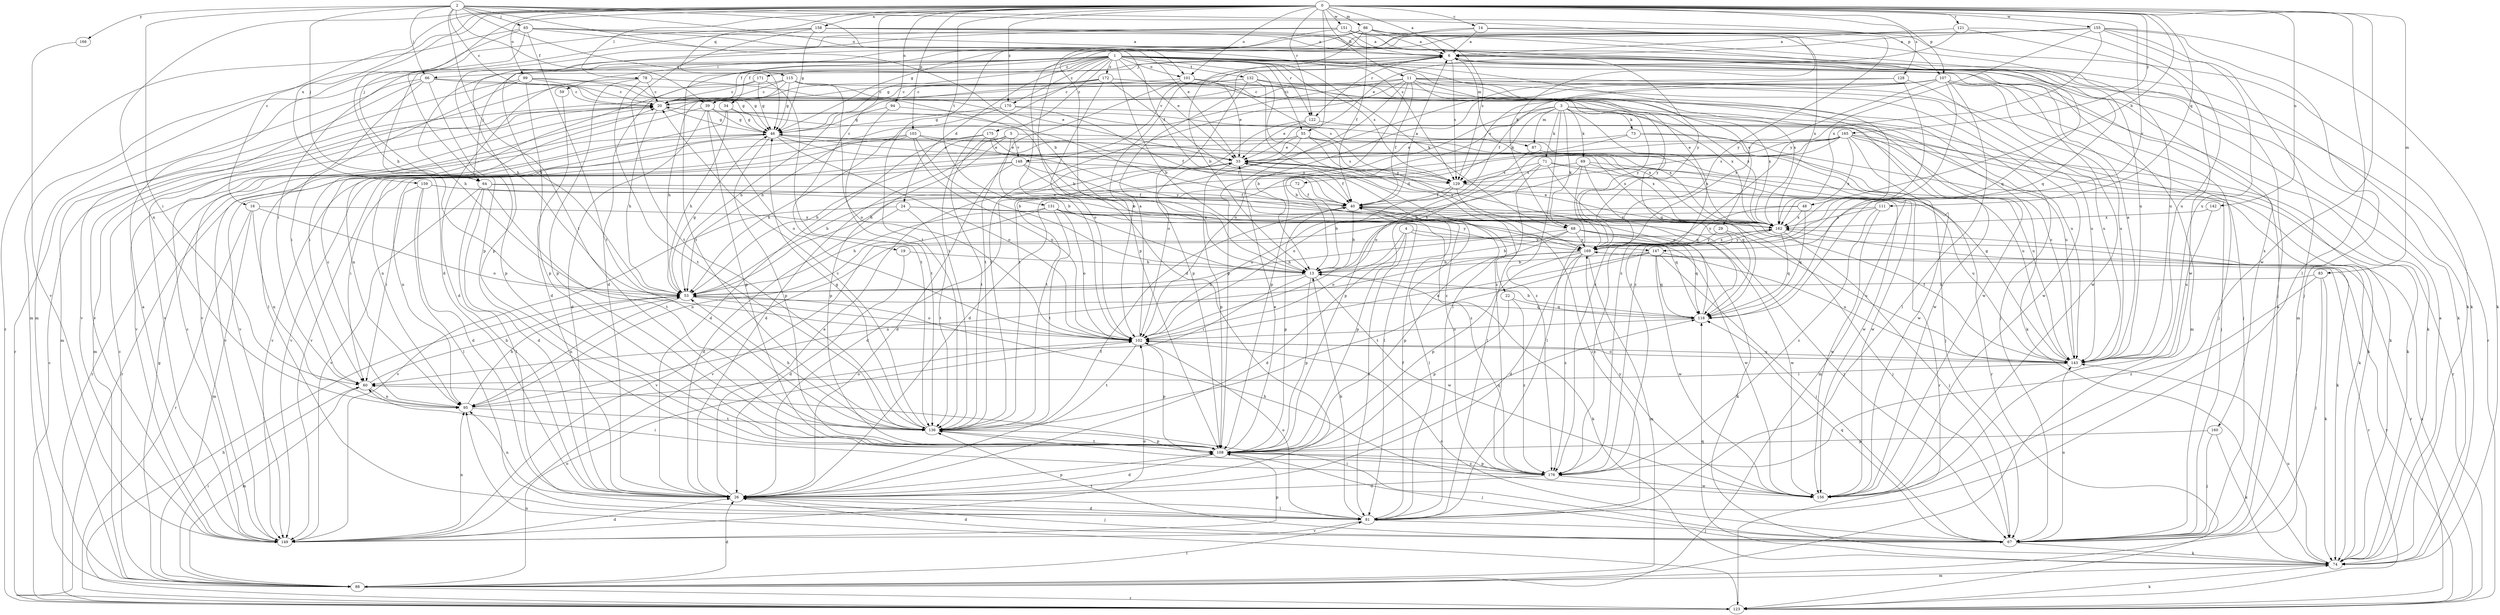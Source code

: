 strict digraph  {
0;
1;
2;
3;
4;
5;
6;
11;
13;
14;
16;
19;
20;
22;
24;
26;
29;
33;
34;
39;
40;
46;
48;
53;
55;
59;
60;
64;
65;
66;
67;
68;
69;
71;
72;
73;
74;
78;
81;
83;
86;
87;
88;
94;
95;
99;
101;
102;
103;
107;
108;
111;
115;
116;
121;
122;
123;
128;
129;
131;
132;
136;
142;
143;
147;
148;
149;
151;
155;
156;
158;
159;
160;
162;
165;
166;
169;
170;
171;
172;
175;
176;
0 -> 6  [label=a];
0 -> 11  [label=b];
0 -> 14  [label=c];
0 -> 16  [label=c];
0 -> 19  [label=c];
0 -> 48  [label=h];
0 -> 53  [label=h];
0 -> 55  [label=i];
0 -> 64  [label=j];
0 -> 78  [label=l];
0 -> 81  [label=l];
0 -> 83  [label=m];
0 -> 86  [label=m];
0 -> 94  [label=n];
0 -> 95  [label=n];
0 -> 99  [label=o];
0 -> 101  [label=o];
0 -> 103  [label=p];
0 -> 107  [label=p];
0 -> 111  [label=q];
0 -> 115  [label=q];
0 -> 121  [label=r];
0 -> 122  [label=r];
0 -> 128  [label=s];
0 -> 131  [label=t];
0 -> 142  [label=u];
0 -> 147  [label=v];
0 -> 151  [label=w];
0 -> 155  [label=w];
0 -> 156  [label=w];
0 -> 158  [label=x];
0 -> 159  [label=x];
0 -> 165  [label=y];
0 -> 170  [label=z];
1 -> 13  [label=b];
1 -> 22  [label=d];
1 -> 24  [label=d];
1 -> 26  [label=d];
1 -> 29  [label=e];
1 -> 33  [label=e];
1 -> 34  [label=f];
1 -> 39  [label=f];
1 -> 46  [label=g];
1 -> 53  [label=h];
1 -> 55  [label=i];
1 -> 59  [label=i];
1 -> 64  [label=j];
1 -> 68  [label=k];
1 -> 101  [label=o];
1 -> 122  [label=r];
1 -> 129  [label=s];
1 -> 132  [label=t];
1 -> 136  [label=t];
1 -> 156  [label=w];
1 -> 160  [label=x];
1 -> 162  [label=x];
1 -> 170  [label=z];
1 -> 171  [label=z];
1 -> 172  [label=z];
1 -> 175  [label=z];
1 -> 176  [label=z];
2 -> 13  [label=b];
2 -> 20  [label=c];
2 -> 39  [label=f];
2 -> 46  [label=g];
2 -> 60  [label=i];
2 -> 64  [label=j];
2 -> 65  [label=j];
2 -> 66  [label=j];
2 -> 68  [label=k];
2 -> 101  [label=o];
2 -> 107  [label=p];
2 -> 129  [label=s];
2 -> 136  [label=t];
2 -> 166  [label=y];
3 -> 13  [label=b];
3 -> 68  [label=k];
3 -> 69  [label=k];
3 -> 71  [label=k];
3 -> 72  [label=k];
3 -> 73  [label=k];
3 -> 87  [label=m];
3 -> 108  [label=p];
3 -> 116  [label=q];
3 -> 143  [label=u];
3 -> 156  [label=w];
3 -> 176  [label=z];
4 -> 26  [label=d];
4 -> 81  [label=l];
4 -> 102  [label=o];
4 -> 147  [label=v];
4 -> 156  [label=w];
5 -> 13  [label=b];
5 -> 26  [label=d];
5 -> 53  [label=h];
5 -> 108  [label=p];
5 -> 143  [label=u];
5 -> 148  [label=v];
6 -> 66  [label=j];
6 -> 74  [label=k];
6 -> 87  [label=m];
6 -> 88  [label=m];
6 -> 102  [label=o];
6 -> 122  [label=r];
6 -> 123  [label=r];
6 -> 129  [label=s];
6 -> 148  [label=v];
11 -> 13  [label=b];
11 -> 20  [label=c];
11 -> 40  [label=f];
11 -> 53  [label=h];
11 -> 67  [label=j];
11 -> 108  [label=p];
11 -> 136  [label=t];
11 -> 143  [label=u];
11 -> 156  [label=w];
11 -> 162  [label=x];
11 -> 176  [label=z];
13 -> 53  [label=h];
13 -> 60  [label=i];
13 -> 74  [label=k];
13 -> 108  [label=p];
13 -> 156  [label=w];
14 -> 6  [label=a];
14 -> 26  [label=d];
14 -> 53  [label=h];
14 -> 74  [label=k];
14 -> 169  [label=y];
16 -> 88  [label=m];
16 -> 95  [label=n];
16 -> 102  [label=o];
16 -> 123  [label=r];
16 -> 162  [label=x];
19 -> 13  [label=b];
19 -> 26  [label=d];
20 -> 46  [label=g];
20 -> 53  [label=h];
20 -> 88  [label=m];
22 -> 108  [label=p];
22 -> 116  [label=q];
22 -> 176  [label=z];
24 -> 26  [label=d];
24 -> 116  [label=q];
24 -> 136  [label=t];
24 -> 149  [label=v];
24 -> 162  [label=x];
26 -> 33  [label=e];
26 -> 40  [label=f];
26 -> 67  [label=j];
26 -> 81  [label=l];
26 -> 95  [label=n];
26 -> 108  [label=p];
29 -> 143  [label=u];
29 -> 169  [label=y];
29 -> 176  [label=z];
33 -> 40  [label=f];
33 -> 53  [label=h];
33 -> 108  [label=p];
33 -> 129  [label=s];
33 -> 156  [label=w];
34 -> 46  [label=g];
34 -> 53  [label=h];
34 -> 95  [label=n];
34 -> 176  [label=z];
39 -> 26  [label=d];
39 -> 46  [label=g];
39 -> 102  [label=o];
39 -> 108  [label=p];
39 -> 149  [label=v];
39 -> 162  [label=x];
40 -> 6  [label=a];
40 -> 13  [label=b];
40 -> 67  [label=j];
40 -> 74  [label=k];
40 -> 81  [label=l];
40 -> 108  [label=p];
40 -> 162  [label=x];
46 -> 33  [label=e];
46 -> 102  [label=o];
46 -> 108  [label=p];
46 -> 123  [label=r];
46 -> 149  [label=v];
46 -> 162  [label=x];
46 -> 169  [label=y];
48 -> 116  [label=q];
48 -> 149  [label=v];
48 -> 162  [label=x];
48 -> 169  [label=y];
53 -> 46  [label=g];
53 -> 95  [label=n];
53 -> 102  [label=o];
53 -> 116  [label=q];
55 -> 33  [label=e];
55 -> 129  [label=s];
55 -> 136  [label=t];
55 -> 149  [label=v];
55 -> 162  [label=x];
55 -> 169  [label=y];
59 -> 26  [label=d];
60 -> 53  [label=h];
60 -> 88  [label=m];
60 -> 95  [label=n];
64 -> 26  [label=d];
64 -> 40  [label=f];
64 -> 81  [label=l];
64 -> 136  [label=t];
64 -> 149  [label=v];
64 -> 162  [label=x];
65 -> 6  [label=a];
65 -> 33  [label=e];
65 -> 40  [label=f];
65 -> 67  [label=j];
65 -> 88  [label=m];
65 -> 108  [label=p];
65 -> 123  [label=r];
65 -> 136  [label=t];
66 -> 20  [label=c];
66 -> 46  [label=g];
66 -> 60  [label=i];
66 -> 108  [label=p];
66 -> 123  [label=r];
66 -> 149  [label=v];
67 -> 6  [label=a];
67 -> 26  [label=d];
67 -> 60  [label=i];
67 -> 74  [label=k];
67 -> 102  [label=o];
67 -> 116  [label=q];
67 -> 136  [label=t];
67 -> 143  [label=u];
68 -> 13  [label=b];
68 -> 53  [label=h];
68 -> 74  [label=k];
68 -> 108  [label=p];
68 -> 116  [label=q];
68 -> 156  [label=w];
68 -> 169  [label=y];
69 -> 81  [label=l];
69 -> 102  [label=o];
69 -> 116  [label=q];
69 -> 123  [label=r];
69 -> 129  [label=s];
69 -> 156  [label=w];
71 -> 13  [label=b];
71 -> 74  [label=k];
71 -> 81  [label=l];
71 -> 88  [label=m];
71 -> 116  [label=q];
71 -> 129  [label=s];
72 -> 13  [label=b];
72 -> 26  [label=d];
72 -> 40  [label=f];
73 -> 26  [label=d];
73 -> 33  [label=e];
73 -> 74  [label=k];
73 -> 123  [label=r];
74 -> 6  [label=a];
74 -> 88  [label=m];
74 -> 116  [label=q];
74 -> 143  [label=u];
78 -> 20  [label=c];
78 -> 26  [label=d];
78 -> 108  [label=p];
78 -> 136  [label=t];
78 -> 162  [label=x];
81 -> 13  [label=b];
81 -> 26  [label=d];
81 -> 40  [label=f];
81 -> 67  [label=j];
81 -> 102  [label=o];
81 -> 149  [label=v];
83 -> 53  [label=h];
83 -> 67  [label=j];
83 -> 74  [label=k];
83 -> 176  [label=z];
86 -> 6  [label=a];
86 -> 13  [label=b];
86 -> 40  [label=f];
86 -> 53  [label=h];
86 -> 129  [label=s];
86 -> 136  [label=t];
86 -> 143  [label=u];
86 -> 162  [label=x];
87 -> 108  [label=p];
87 -> 162  [label=x];
88 -> 20  [label=c];
88 -> 26  [label=d];
88 -> 46  [label=g];
88 -> 60  [label=i];
88 -> 81  [label=l];
88 -> 102  [label=o];
88 -> 123  [label=r];
94 -> 46  [label=g];
94 -> 136  [label=t];
94 -> 162  [label=x];
95 -> 20  [label=c];
95 -> 53  [label=h];
95 -> 102  [label=o];
95 -> 136  [label=t];
99 -> 13  [label=b];
99 -> 20  [label=c];
99 -> 46  [label=g];
99 -> 81  [label=l];
99 -> 108  [label=p];
99 -> 149  [label=v];
101 -> 20  [label=c];
101 -> 33  [label=e];
101 -> 129  [label=s];
101 -> 136  [label=t];
101 -> 162  [label=x];
102 -> 6  [label=a];
102 -> 108  [label=p];
102 -> 136  [label=t];
102 -> 143  [label=u];
103 -> 13  [label=b];
103 -> 33  [label=e];
103 -> 53  [label=h];
103 -> 67  [label=j];
103 -> 102  [label=o];
103 -> 123  [label=r];
103 -> 149  [label=v];
107 -> 20  [label=c];
107 -> 67  [label=j];
107 -> 74  [label=k];
107 -> 81  [label=l];
107 -> 102  [label=o];
107 -> 129  [label=s];
107 -> 136  [label=t];
107 -> 143  [label=u];
107 -> 169  [label=y];
107 -> 176  [label=z];
108 -> 26  [label=d];
108 -> 33  [label=e];
108 -> 67  [label=j];
108 -> 116  [label=q];
108 -> 136  [label=t];
108 -> 176  [label=z];
111 -> 108  [label=p];
111 -> 156  [label=w];
111 -> 162  [label=x];
111 -> 176  [label=z];
115 -> 20  [label=c];
115 -> 33  [label=e];
115 -> 46  [label=g];
115 -> 53  [label=h];
115 -> 60  [label=i];
115 -> 74  [label=k];
115 -> 102  [label=o];
116 -> 13  [label=b];
116 -> 33  [label=e];
116 -> 102  [label=o];
121 -> 6  [label=a];
121 -> 33  [label=e];
121 -> 143  [label=u];
121 -> 156  [label=w];
122 -> 33  [label=e];
122 -> 74  [label=k];
122 -> 102  [label=o];
123 -> 20  [label=c];
123 -> 53  [label=h];
123 -> 74  [label=k];
123 -> 95  [label=n];
123 -> 162  [label=x];
123 -> 169  [label=y];
128 -> 20  [label=c];
128 -> 40  [label=f];
128 -> 143  [label=u];
128 -> 176  [label=z];
129 -> 40  [label=f];
129 -> 81  [label=l];
129 -> 102  [label=o];
129 -> 143  [label=u];
131 -> 53  [label=h];
131 -> 67  [label=j];
131 -> 95  [label=n];
131 -> 102  [label=o];
131 -> 136  [label=t];
131 -> 162  [label=x];
131 -> 169  [label=y];
132 -> 20  [label=c];
132 -> 67  [label=j];
132 -> 81  [label=l];
132 -> 108  [label=p];
132 -> 149  [label=v];
132 -> 156  [label=w];
132 -> 169  [label=y];
136 -> 20  [label=c];
136 -> 46  [label=g];
136 -> 53  [label=h];
136 -> 108  [label=p];
142 -> 143  [label=u];
142 -> 162  [label=x];
143 -> 6  [label=a];
143 -> 20  [label=c];
143 -> 40  [label=f];
143 -> 46  [label=g];
143 -> 60  [label=i];
143 -> 102  [label=o];
147 -> 13  [label=b];
147 -> 67  [label=j];
147 -> 102  [label=o];
147 -> 116  [label=q];
147 -> 136  [label=t];
147 -> 143  [label=u];
147 -> 156  [label=w];
148 -> 26  [label=d];
148 -> 60  [label=i];
148 -> 81  [label=l];
148 -> 95  [label=n];
148 -> 129  [label=s];
148 -> 176  [label=z];
149 -> 6  [label=a];
149 -> 20  [label=c];
149 -> 26  [label=d];
149 -> 95  [label=n];
149 -> 102  [label=o];
149 -> 108  [label=p];
151 -> 6  [label=a];
151 -> 26  [label=d];
151 -> 108  [label=p];
151 -> 116  [label=q];
151 -> 136  [label=t];
151 -> 143  [label=u];
151 -> 169  [label=y];
155 -> 6  [label=a];
155 -> 46  [label=g];
155 -> 67  [label=j];
155 -> 74  [label=k];
155 -> 88  [label=m];
155 -> 102  [label=o];
155 -> 108  [label=p];
155 -> 143  [label=u];
155 -> 162  [label=x];
155 -> 169  [label=y];
156 -> 53  [label=h];
156 -> 169  [label=y];
158 -> 6  [label=a];
158 -> 46  [label=g];
158 -> 60  [label=i];
158 -> 74  [label=k];
158 -> 88  [label=m];
158 -> 116  [label=q];
158 -> 136  [label=t];
159 -> 26  [label=d];
159 -> 40  [label=f];
159 -> 60  [label=i];
159 -> 81  [label=l];
159 -> 162  [label=x];
160 -> 67  [label=j];
160 -> 74  [label=k];
160 -> 108  [label=p];
162 -> 33  [label=e];
162 -> 67  [label=j];
162 -> 116  [label=q];
162 -> 123  [label=r];
162 -> 149  [label=v];
162 -> 169  [label=y];
165 -> 33  [label=e];
165 -> 53  [label=h];
165 -> 74  [label=k];
165 -> 95  [label=n];
165 -> 102  [label=o];
165 -> 123  [label=r];
165 -> 129  [label=s];
165 -> 143  [label=u];
165 -> 156  [label=w];
165 -> 162  [label=x];
166 -> 149  [label=v];
169 -> 13  [label=b];
169 -> 26  [label=d];
169 -> 88  [label=m];
169 -> 95  [label=n];
169 -> 108  [label=p];
169 -> 123  [label=r];
169 -> 162  [label=x];
169 -> 176  [label=z];
170 -> 40  [label=f];
170 -> 46  [label=g];
170 -> 67  [label=j];
170 -> 149  [label=v];
171 -> 20  [label=c];
171 -> 46  [label=g];
171 -> 136  [label=t];
171 -> 149  [label=v];
172 -> 20  [label=c];
172 -> 53  [label=h];
172 -> 88  [label=m];
172 -> 102  [label=o];
172 -> 143  [label=u];
172 -> 169  [label=y];
172 -> 176  [label=z];
175 -> 26  [label=d];
175 -> 33  [label=e];
175 -> 40  [label=f];
175 -> 136  [label=t];
175 -> 149  [label=v];
176 -> 26  [label=d];
176 -> 60  [label=i];
176 -> 108  [label=p];
176 -> 136  [label=t];
176 -> 156  [label=w];
}
